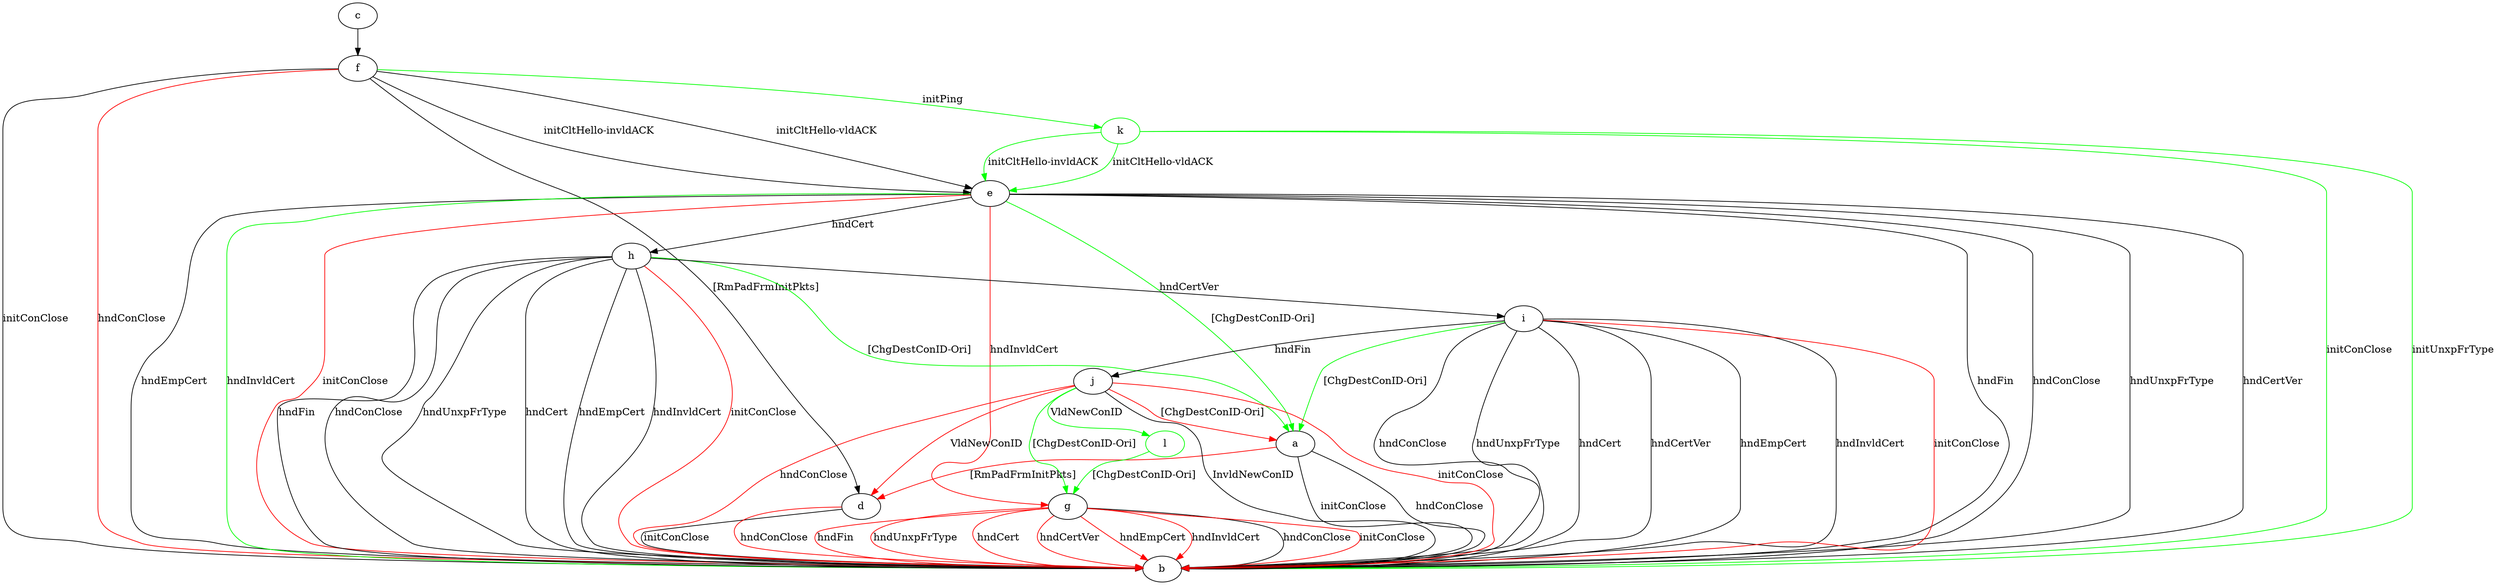 digraph "" {
	a -> b	[key=0,
		label="initConClose "];
	a -> b	[key=1,
		label="hndConClose "];
	a -> d	[key=0,
		color=red,
		label="[RmPadFrmInitPkts] "];
	c -> f	[key=0];
	d -> b	[key=0,
		label="initConClose "];
	d -> b	[key=1,
		color=red,
		label="hndConClose "];
	e -> a	[key=0,
		color=green,
		label="[ChgDestConID-Ori] "];
	e -> b	[key=0,
		label="hndFin "];
	e -> b	[key=1,
		label="hndConClose "];
	e -> b	[key=2,
		label="hndUnxpFrType "];
	e -> b	[key=3,
		label="hndCertVer "];
	e -> b	[key=4,
		label="hndEmpCert "];
	e -> b	[key=5,
		color=green,
		label="hndInvldCert "];
	e -> b	[key=6,
		color=red,
		label="initConClose "];
	e -> g	[key=0,
		color=red,
		label="hndInvldCert "];
	e -> h	[key=0,
		label="hndCert "];
	f -> b	[key=0,
		label="initConClose "];
	f -> b	[key=1,
		color=red,
		label="hndConClose "];
	f -> d	[key=0,
		label="[RmPadFrmInitPkts] "];
	f -> e	[key=0,
		label="initCltHello-vldACK "];
	f -> e	[key=1,
		label="initCltHello-invldACK "];
	k	[color=green];
	f -> k	[key=0,
		color=green,
		label="initPing "];
	g -> b	[key=0,
		label="hndConClose "];
	g -> b	[key=1,
		color=red,
		label="initConClose "];
	g -> b	[key=2,
		color=red,
		label="hndFin "];
	g -> b	[key=3,
		color=red,
		label="hndUnxpFrType "];
	g -> b	[key=4,
		color=red,
		label="hndCert "];
	g -> b	[key=5,
		color=red,
		label="hndCertVer "];
	g -> b	[key=6,
		color=red,
		label="hndEmpCert "];
	g -> b	[key=7,
		color=red,
		label="hndInvldCert "];
	h -> a	[key=0,
		color=green,
		label="[ChgDestConID-Ori] "];
	h -> b	[key=0,
		label="hndFin "];
	h -> b	[key=1,
		label="hndConClose "];
	h -> b	[key=2,
		label="hndUnxpFrType "];
	h -> b	[key=3,
		label="hndCert "];
	h -> b	[key=4,
		label="hndEmpCert "];
	h -> b	[key=5,
		label="hndInvldCert "];
	h -> b	[key=6,
		color=red,
		label="initConClose "];
	h -> i	[key=0,
		label="hndCertVer "];
	i -> a	[key=0,
		color=green,
		label="[ChgDestConID-Ori] "];
	i -> b	[key=0,
		label="hndConClose "];
	i -> b	[key=1,
		label="hndUnxpFrType "];
	i -> b	[key=2,
		label="hndCert "];
	i -> b	[key=3,
		label="hndCertVer "];
	i -> b	[key=4,
		label="hndEmpCert "];
	i -> b	[key=5,
		label="hndInvldCert "];
	i -> b	[key=6,
		color=red,
		label="initConClose "];
	i -> j	[key=0,
		label="hndFin "];
	j -> a	[key=0,
		color=red,
		label="[ChgDestConID-Ori] "];
	j -> b	[key=0,
		label="InvldNewConID "];
	j -> b	[key=1,
		color=red,
		label="initConClose "];
	j -> b	[key=2,
		color=red,
		label="hndConClose "];
	j -> d	[key=0,
		color=red,
		label="VldNewConID "];
	j -> g	[key=0,
		color=green,
		label="[ChgDestConID-Ori] "];
	l	[color=green];
	j -> l	[key=0,
		color=green,
		label="VldNewConID "];
	k -> b	[key=0,
		color=green,
		label="initConClose "];
	k -> b	[key=1,
		color=green,
		label="initUnxpFrType "];
	k -> e	[key=0,
		color=green,
		label="initCltHello-vldACK "];
	k -> e	[key=1,
		color=green,
		label="initCltHello-invldACK "];
	l -> g	[key=0,
		color=green,
		label="[ChgDestConID-Ori] "];
}

